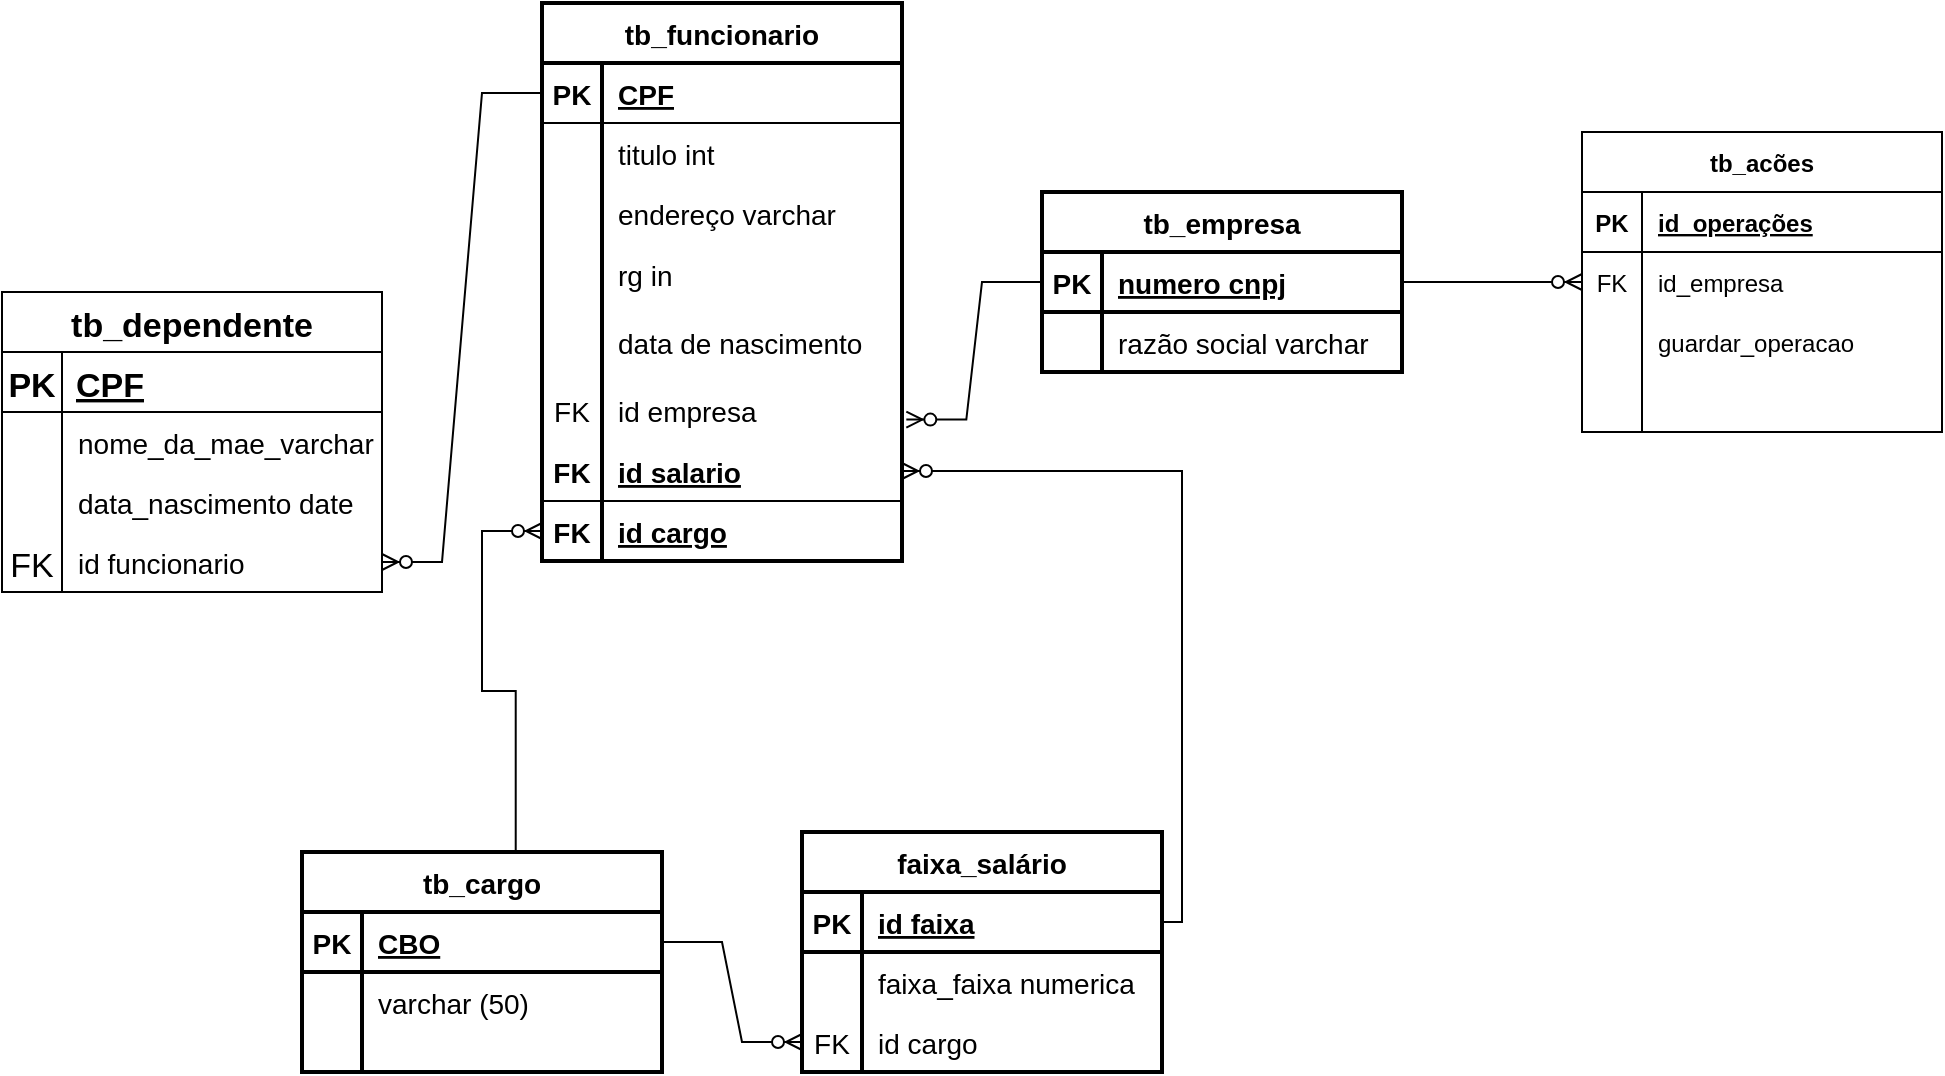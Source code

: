 <mxfile version="20.8.10" type="device" pages="2"><diagram id="y954PNmkdbIoWntmqCKB" name="diagrama logico3"><mxGraphModel dx="1498" dy="1448" grid="1" gridSize="10" guides="1" tooltips="1" connect="1" arrows="1" fold="1" page="0" pageScale="1" pageWidth="583" pageHeight="827" math="0" shadow="0"><root><mxCell id="0"/><mxCell id="1" parent="0"/><mxCell id="On_tKicle9-NyrnV9vWu-14" value="tb_funcionario" style="shape=table;startSize=30;container=1;collapsible=1;childLayout=tableLayout;fixedRows=1;rowLines=0;fontStyle=1;align=center;resizeLast=1;rounded=0;shadow=0;sketch=0;fontSize=14;fillColor=default;gradientColor=none;strokeColor=default;strokeWidth=2;" parent="1" vertex="1"><mxGeometry x="10" y="-494.5" width="180" height="279" as="geometry"/></mxCell><mxCell id="On_tKicle9-NyrnV9vWu-15" value="" style="shape=tableRow;horizontal=0;startSize=0;swimlaneHead=0;swimlaneBody=0;fillColor=none;collapsible=0;dropTarget=0;points=[[0,0.5],[1,0.5]];portConstraint=eastwest;top=0;left=0;right=0;bottom=1;rounded=0;shadow=0;sketch=0;fontSize=14;" parent="On_tKicle9-NyrnV9vWu-14" vertex="1"><mxGeometry y="30" width="180" height="30" as="geometry"/></mxCell><mxCell id="On_tKicle9-NyrnV9vWu-16" value="PK" style="shape=partialRectangle;connectable=0;fillColor=none;top=0;left=0;bottom=0;right=0;fontStyle=1;overflow=hidden;rounded=0;shadow=0;sketch=0;fontSize=14;" parent="On_tKicle9-NyrnV9vWu-15" vertex="1"><mxGeometry width="30" height="30" as="geometry"><mxRectangle width="30" height="30" as="alternateBounds"/></mxGeometry></mxCell><mxCell id="On_tKicle9-NyrnV9vWu-17" value="CPF" style="shape=partialRectangle;connectable=0;fillColor=none;top=0;left=0;bottom=0;right=0;align=left;spacingLeft=6;fontStyle=5;overflow=hidden;rounded=0;shadow=0;sketch=0;fontSize=14;" parent="On_tKicle9-NyrnV9vWu-15" vertex="1"><mxGeometry x="30" width="150" height="30" as="geometry"><mxRectangle width="150" height="30" as="alternateBounds"/></mxGeometry></mxCell><mxCell id="On_tKicle9-NyrnV9vWu-24" value="" style="shape=tableRow;horizontal=0;startSize=0;swimlaneHead=0;swimlaneBody=0;fillColor=none;collapsible=0;dropTarget=0;points=[[0,0.5],[1,0.5]];portConstraint=eastwest;top=0;left=0;right=0;bottom=0;rounded=0;shadow=0;sketch=0;fontSize=14;" parent="On_tKicle9-NyrnV9vWu-14" vertex="1"><mxGeometry y="60" width="180" height="30" as="geometry"/></mxCell><mxCell id="On_tKicle9-NyrnV9vWu-25" value="" style="shape=partialRectangle;connectable=0;fillColor=none;top=0;left=0;bottom=0;right=0;editable=1;overflow=hidden;rounded=0;shadow=0;sketch=0;fontSize=14;" parent="On_tKicle9-NyrnV9vWu-24" vertex="1"><mxGeometry width="30" height="30" as="geometry"><mxRectangle width="30" height="30" as="alternateBounds"/></mxGeometry></mxCell><mxCell id="On_tKicle9-NyrnV9vWu-26" value="titulo int" style="shape=partialRectangle;connectable=0;fillColor=none;top=0;left=0;bottom=0;right=0;align=left;spacingLeft=6;overflow=hidden;rounded=0;shadow=0;sketch=0;fontSize=14;" parent="On_tKicle9-NyrnV9vWu-24" vertex="1"><mxGeometry x="30" width="150" height="30" as="geometry"><mxRectangle width="150" height="30" as="alternateBounds"/></mxGeometry></mxCell><mxCell id="On_tKicle9-NyrnV9vWu-18" value="" style="shape=tableRow;horizontal=0;startSize=0;swimlaneHead=0;swimlaneBody=0;fillColor=none;collapsible=0;dropTarget=0;points=[[0,0.5],[1,0.5]];portConstraint=eastwest;top=0;left=0;right=0;bottom=0;rounded=0;shadow=0;sketch=0;fontSize=14;" parent="On_tKicle9-NyrnV9vWu-14" vertex="1"><mxGeometry y="90" width="180" height="30" as="geometry"/></mxCell><mxCell id="On_tKicle9-NyrnV9vWu-19" value="" style="shape=partialRectangle;connectable=0;fillColor=none;top=0;left=0;bottom=0;right=0;editable=1;overflow=hidden;rounded=0;shadow=0;sketch=0;fontSize=14;" parent="On_tKicle9-NyrnV9vWu-18" vertex="1"><mxGeometry width="30" height="30" as="geometry"><mxRectangle width="30" height="30" as="alternateBounds"/></mxGeometry></mxCell><mxCell id="On_tKicle9-NyrnV9vWu-20" value="endereço varchar" style="shape=partialRectangle;connectable=0;fillColor=none;top=0;left=0;bottom=0;right=0;align=left;spacingLeft=6;overflow=hidden;rounded=0;shadow=0;sketch=0;fontSize=14;" parent="On_tKicle9-NyrnV9vWu-18" vertex="1"><mxGeometry x="30" width="150" height="30" as="geometry"><mxRectangle width="150" height="30" as="alternateBounds"/></mxGeometry></mxCell><mxCell id="On_tKicle9-NyrnV9vWu-21" value="" style="shape=tableRow;horizontal=0;startSize=0;swimlaneHead=0;swimlaneBody=0;fillColor=none;collapsible=0;dropTarget=0;points=[[0,0.5],[1,0.5]];portConstraint=eastwest;top=0;left=0;right=0;bottom=0;rounded=0;shadow=0;sketch=0;fontSize=14;" parent="On_tKicle9-NyrnV9vWu-14" vertex="1"><mxGeometry y="120" width="180" height="99" as="geometry"/></mxCell><mxCell id="On_tKicle9-NyrnV9vWu-22" value="&#10;&#10;&#10;&#10;FK" style="shape=partialRectangle;connectable=0;fillColor=none;top=0;left=0;bottom=0;right=0;editable=1;overflow=hidden;rounded=0;shadow=0;sketch=0;fontSize=14;" parent="On_tKicle9-NyrnV9vWu-21" vertex="1"><mxGeometry width="30" height="99" as="geometry"><mxRectangle width="30" height="99" as="alternateBounds"/></mxGeometry></mxCell><mxCell id="On_tKicle9-NyrnV9vWu-23" value="rg in&#10;&#10;data de nascimento&#10;&#10;id empresa" style="shape=partialRectangle;connectable=0;fillColor=none;top=0;left=0;bottom=0;right=0;align=left;spacingLeft=6;overflow=hidden;rounded=0;shadow=0;sketch=0;fontSize=14;" parent="On_tKicle9-NyrnV9vWu-21" vertex="1"><mxGeometry x="30" width="150" height="99" as="geometry"><mxRectangle width="150" height="99" as="alternateBounds"/></mxGeometry></mxCell><mxCell id="dAlKaYeQa4AK6qU1drdd-82" value="" style="shape=tableRow;horizontal=0;startSize=0;swimlaneHead=0;swimlaneBody=0;fillColor=none;collapsible=0;dropTarget=0;points=[[0,0.5],[1,0.5]];portConstraint=eastwest;top=0;left=0;right=0;bottom=1;rounded=0;shadow=0;sketch=0;fontSize=14;" parent="On_tKicle9-NyrnV9vWu-14" vertex="1"><mxGeometry y="219" width="180" height="30" as="geometry"/></mxCell><mxCell id="dAlKaYeQa4AK6qU1drdd-83" value="FK" style="shape=partialRectangle;connectable=0;fillColor=none;top=0;left=0;bottom=0;right=0;fontStyle=1;overflow=hidden;rounded=0;shadow=0;sketch=0;fontSize=14;" parent="dAlKaYeQa4AK6qU1drdd-82" vertex="1"><mxGeometry width="30" height="30" as="geometry"><mxRectangle width="30" height="30" as="alternateBounds"/></mxGeometry></mxCell><mxCell id="dAlKaYeQa4AK6qU1drdd-84" value="id salario" style="shape=partialRectangle;connectable=0;fillColor=none;top=0;left=0;bottom=0;right=0;align=left;spacingLeft=6;fontStyle=5;overflow=hidden;rounded=0;shadow=0;sketch=0;fontSize=14;" parent="dAlKaYeQa4AK6qU1drdd-82" vertex="1"><mxGeometry x="30" width="150" height="30" as="geometry"><mxRectangle width="150" height="30" as="alternateBounds"/></mxGeometry></mxCell><mxCell id="dAlKaYeQa4AK6qU1drdd-89" value="" style="shape=tableRow;horizontal=0;startSize=0;swimlaneHead=0;swimlaneBody=0;fillColor=none;collapsible=0;dropTarget=0;points=[[0,0.5],[1,0.5]];portConstraint=eastwest;top=0;left=0;right=0;bottom=1;rounded=0;shadow=0;sketch=0;fontSize=14;" parent="On_tKicle9-NyrnV9vWu-14" vertex="1"><mxGeometry y="249" width="180" height="30" as="geometry"/></mxCell><mxCell id="dAlKaYeQa4AK6qU1drdd-90" value="FK" style="shape=partialRectangle;connectable=0;fillColor=none;top=0;left=0;bottom=0;right=0;fontStyle=1;overflow=hidden;rounded=0;shadow=0;sketch=0;fontSize=14;" parent="dAlKaYeQa4AK6qU1drdd-89" vertex="1"><mxGeometry width="30" height="30" as="geometry"><mxRectangle width="30" height="30" as="alternateBounds"/></mxGeometry></mxCell><mxCell id="dAlKaYeQa4AK6qU1drdd-91" value="id cargo" style="shape=partialRectangle;connectable=0;fillColor=none;top=0;left=0;bottom=0;right=0;align=left;spacingLeft=6;fontStyle=5;overflow=hidden;rounded=0;shadow=0;sketch=0;fontSize=14;" parent="dAlKaYeQa4AK6qU1drdd-89" vertex="1"><mxGeometry x="30" width="150" height="30" as="geometry"><mxRectangle width="150" height="30" as="alternateBounds"/></mxGeometry></mxCell><mxCell id="On_tKicle9-NyrnV9vWu-1" value="tb_dependente" style="shape=table;startSize=30;container=1;collapsible=1;childLayout=tableLayout;fixedRows=1;rowLines=0;fontStyle=1;align=center;resizeLast=1;fontSize=17;verticalAlign=middle;spacing=1;" parent="1" vertex="1"><mxGeometry x="-260" y="-350" width="190" height="150" as="geometry"/></mxCell><mxCell id="On_tKicle9-NyrnV9vWu-2" value="" style="shape=tableRow;horizontal=0;startSize=0;swimlaneHead=0;swimlaneBody=0;fillColor=none;collapsible=0;dropTarget=0;points=[[0,0.5],[1,0.5]];portConstraint=eastwest;top=0;left=0;right=0;bottom=1;fontSize=17;" parent="On_tKicle9-NyrnV9vWu-1" vertex="1"><mxGeometry y="30" width="190" height="30" as="geometry"/></mxCell><mxCell id="On_tKicle9-NyrnV9vWu-3" value="PK" style="shape=partialRectangle;connectable=0;fillColor=none;top=0;left=0;bottom=0;right=0;fontStyle=1;overflow=hidden;fontSize=17;" parent="On_tKicle9-NyrnV9vWu-2" vertex="1"><mxGeometry width="30" height="30" as="geometry"><mxRectangle width="30" height="30" as="alternateBounds"/></mxGeometry></mxCell><mxCell id="On_tKicle9-NyrnV9vWu-4" value="CPF" style="shape=partialRectangle;connectable=0;fillColor=none;top=0;left=0;bottom=0;right=0;align=left;spacingLeft=6;fontStyle=5;overflow=hidden;fontSize=17;fontColor=default;spacing=1;" parent="On_tKicle9-NyrnV9vWu-2" vertex="1"><mxGeometry x="30" width="160" height="30" as="geometry"><mxRectangle width="160" height="30" as="alternateBounds"/></mxGeometry></mxCell><mxCell id="On_tKicle9-NyrnV9vWu-5" value="" style="shape=tableRow;horizontal=0;startSize=0;swimlaneHead=0;swimlaneBody=0;fillColor=none;collapsible=0;dropTarget=0;points=[[0,0.5],[1,0.5]];portConstraint=eastwest;top=0;left=0;right=0;bottom=0;fontSize=17;" parent="On_tKicle9-NyrnV9vWu-1" vertex="1"><mxGeometry y="60" width="190" height="30" as="geometry"/></mxCell><mxCell id="On_tKicle9-NyrnV9vWu-6" value="" style="shape=partialRectangle;connectable=0;fillColor=none;top=0;left=0;bottom=0;right=0;editable=1;overflow=hidden;fontSize=17;" parent="On_tKicle9-NyrnV9vWu-5" vertex="1"><mxGeometry width="30" height="30" as="geometry"><mxRectangle width="30" height="30" as="alternateBounds"/></mxGeometry></mxCell><mxCell id="On_tKicle9-NyrnV9vWu-7" value="nome_da_mae_varchar" style="shape=partialRectangle;connectable=0;fillColor=none;top=0;left=0;bottom=0;right=0;align=left;spacingLeft=6;overflow=hidden;fontSize=14;" parent="On_tKicle9-NyrnV9vWu-5" vertex="1"><mxGeometry x="30" width="160" height="30" as="geometry"><mxRectangle width="160" height="30" as="alternateBounds"/></mxGeometry></mxCell><mxCell id="On_tKicle9-NyrnV9vWu-8" value="" style="shape=tableRow;horizontal=0;startSize=0;swimlaneHead=0;swimlaneBody=0;fillColor=none;collapsible=0;dropTarget=0;points=[[0,0.5],[1,0.5]];portConstraint=eastwest;top=0;left=0;right=0;bottom=0;fontSize=17;" parent="On_tKicle9-NyrnV9vWu-1" vertex="1"><mxGeometry y="90" width="190" height="30" as="geometry"/></mxCell><mxCell id="On_tKicle9-NyrnV9vWu-9" value="" style="shape=partialRectangle;connectable=0;fillColor=none;top=0;left=0;bottom=0;right=0;editable=1;overflow=hidden;fontSize=17;" parent="On_tKicle9-NyrnV9vWu-8" vertex="1"><mxGeometry width="30" height="30" as="geometry"><mxRectangle width="30" height="30" as="alternateBounds"/></mxGeometry></mxCell><mxCell id="On_tKicle9-NyrnV9vWu-10" value="data_nascimento date" style="shape=partialRectangle;connectable=0;fillColor=none;top=0;left=0;bottom=0;right=0;align=left;spacingLeft=6;overflow=hidden;fontSize=14;" parent="On_tKicle9-NyrnV9vWu-8" vertex="1"><mxGeometry x="30" width="160" height="30" as="geometry"><mxRectangle width="160" height="30" as="alternateBounds"/></mxGeometry></mxCell><mxCell id="On_tKicle9-NyrnV9vWu-11" value="" style="shape=tableRow;horizontal=0;startSize=0;swimlaneHead=0;swimlaneBody=0;fillColor=none;collapsible=0;dropTarget=0;points=[[0,0.5],[1,0.5]];portConstraint=eastwest;top=0;left=0;right=0;bottom=0;fontSize=17;" parent="On_tKicle9-NyrnV9vWu-1" vertex="1"><mxGeometry y="120" width="190" height="30" as="geometry"/></mxCell><mxCell id="On_tKicle9-NyrnV9vWu-12" value="FK" style="shape=partialRectangle;connectable=0;fillColor=none;top=0;left=0;bottom=0;right=0;editable=1;overflow=hidden;fontSize=17;" parent="On_tKicle9-NyrnV9vWu-11" vertex="1"><mxGeometry width="30" height="30" as="geometry"><mxRectangle width="30" height="30" as="alternateBounds"/></mxGeometry></mxCell><mxCell id="On_tKicle9-NyrnV9vWu-13" value="id funcionario" style="shape=partialRectangle;connectable=0;fillColor=none;top=0;left=0;bottom=0;right=0;align=left;spacingLeft=6;overflow=hidden;fontSize=14;" parent="On_tKicle9-NyrnV9vWu-11" vertex="1"><mxGeometry x="30" width="160" height="30" as="geometry"><mxRectangle width="160" height="30" as="alternateBounds"/></mxGeometry></mxCell><mxCell id="On_tKicle9-NyrnV9vWu-40" value="tb_empresa" style="shape=table;startSize=30;container=1;collapsible=1;childLayout=tableLayout;fixedRows=1;rowLines=0;fontStyle=1;align=center;resizeLast=1;rounded=0;shadow=0;sketch=0;strokeColor=default;strokeWidth=2;fontFamily=Helvetica;fontSize=14;fontColor=default;fillColor=default;gradientColor=none;" parent="1" vertex="1"><mxGeometry x="260" y="-400" width="180" height="90" as="geometry"/></mxCell><mxCell id="On_tKicle9-NyrnV9vWu-41" value="" style="shape=tableRow;horizontal=0;startSize=0;swimlaneHead=0;swimlaneBody=0;fillColor=none;collapsible=0;dropTarget=0;points=[[0,0.5],[1,0.5]];portConstraint=eastwest;top=0;left=0;right=0;bottom=1;rounded=0;shadow=0;sketch=0;strokeColor=default;strokeWidth=2;fontFamily=Helvetica;fontSize=14;fontColor=default;" parent="On_tKicle9-NyrnV9vWu-40" vertex="1"><mxGeometry y="30" width="180" height="30" as="geometry"/></mxCell><mxCell id="On_tKicle9-NyrnV9vWu-42" value="PK" style="shape=partialRectangle;connectable=0;fillColor=none;top=0;left=0;bottom=0;right=0;fontStyle=1;overflow=hidden;rounded=0;shadow=0;sketch=0;strokeColor=default;strokeWidth=2;fontFamily=Helvetica;fontSize=14;fontColor=default;startSize=30;" parent="On_tKicle9-NyrnV9vWu-41" vertex="1"><mxGeometry width="30" height="30" as="geometry"><mxRectangle width="30" height="30" as="alternateBounds"/></mxGeometry></mxCell><mxCell id="On_tKicle9-NyrnV9vWu-43" value="numero cnpj" style="shape=partialRectangle;connectable=0;fillColor=none;top=0;left=0;bottom=0;right=0;align=left;spacingLeft=6;fontStyle=5;overflow=hidden;rounded=0;shadow=0;sketch=0;strokeColor=default;strokeWidth=2;fontFamily=Helvetica;fontSize=14;fontColor=default;startSize=30;" parent="On_tKicle9-NyrnV9vWu-41" vertex="1"><mxGeometry x="30" width="150" height="30" as="geometry"><mxRectangle width="150" height="30" as="alternateBounds"/></mxGeometry></mxCell><mxCell id="On_tKicle9-NyrnV9vWu-44" value="" style="shape=tableRow;horizontal=0;startSize=0;swimlaneHead=0;swimlaneBody=0;fillColor=none;collapsible=0;dropTarget=0;points=[[0,0.5],[1,0.5]];portConstraint=eastwest;top=0;left=0;right=0;bottom=0;rounded=0;shadow=0;sketch=0;strokeColor=default;strokeWidth=2;fontFamily=Helvetica;fontSize=14;fontColor=default;" parent="On_tKicle9-NyrnV9vWu-40" vertex="1"><mxGeometry y="60" width="180" height="30" as="geometry"/></mxCell><mxCell id="On_tKicle9-NyrnV9vWu-45" value="" style="shape=partialRectangle;connectable=0;fillColor=none;top=0;left=0;bottom=0;right=0;editable=1;overflow=hidden;rounded=0;shadow=0;sketch=0;strokeColor=default;strokeWidth=2;fontFamily=Helvetica;fontSize=14;fontColor=default;startSize=30;" parent="On_tKicle9-NyrnV9vWu-44" vertex="1"><mxGeometry width="30" height="30" as="geometry"><mxRectangle width="30" height="30" as="alternateBounds"/></mxGeometry></mxCell><mxCell id="On_tKicle9-NyrnV9vWu-46" value="razão social varchar" style="shape=partialRectangle;connectable=0;fillColor=none;top=0;left=0;bottom=0;right=0;align=left;spacingLeft=6;overflow=hidden;rounded=0;shadow=0;sketch=0;strokeColor=default;strokeWidth=2;fontFamily=Helvetica;fontSize=14;fontColor=default;startSize=30;" parent="On_tKicle9-NyrnV9vWu-44" vertex="1"><mxGeometry x="30" width="150" height="30" as="geometry"><mxRectangle width="150" height="30" as="alternateBounds"/></mxGeometry></mxCell><mxCell id="On_tKicle9-NyrnV9vWu-53" value="faixa_salário" style="shape=table;startSize=30;container=1;collapsible=1;childLayout=tableLayout;fixedRows=1;rowLines=0;fontStyle=1;align=center;resizeLast=1;rounded=0;shadow=0;sketch=0;strokeColor=default;strokeWidth=2;fontFamily=Helvetica;fontSize=14;fontColor=default;fillColor=default;gradientColor=none;" parent="1" vertex="1"><mxGeometry x="140" y="-80" width="180" height="120" as="geometry"/></mxCell><mxCell id="On_tKicle9-NyrnV9vWu-54" value="" style="shape=tableRow;horizontal=0;startSize=0;swimlaneHead=0;swimlaneBody=0;fillColor=none;collapsible=0;dropTarget=0;points=[[0,0.5],[1,0.5]];portConstraint=eastwest;top=0;left=0;right=0;bottom=1;rounded=0;shadow=0;sketch=0;strokeColor=default;strokeWidth=2;fontFamily=Helvetica;fontSize=14;fontColor=default;" parent="On_tKicle9-NyrnV9vWu-53" vertex="1"><mxGeometry y="30" width="180" height="30" as="geometry"/></mxCell><mxCell id="On_tKicle9-NyrnV9vWu-55" value="PK" style="shape=partialRectangle;connectable=0;fillColor=none;top=0;left=0;bottom=0;right=0;fontStyle=1;overflow=hidden;rounded=0;shadow=0;sketch=0;strokeColor=default;strokeWidth=2;fontFamily=Helvetica;fontSize=14;fontColor=default;startSize=30;" parent="On_tKicle9-NyrnV9vWu-54" vertex="1"><mxGeometry width="30" height="30" as="geometry"><mxRectangle width="30" height="30" as="alternateBounds"/></mxGeometry></mxCell><mxCell id="On_tKicle9-NyrnV9vWu-56" value="id faixa" style="shape=partialRectangle;connectable=0;fillColor=none;top=0;left=0;bottom=0;right=0;align=left;spacingLeft=6;fontStyle=5;overflow=hidden;rounded=0;shadow=0;sketch=0;strokeColor=default;strokeWidth=2;fontFamily=Helvetica;fontSize=14;fontColor=default;startSize=30;" parent="On_tKicle9-NyrnV9vWu-54" vertex="1"><mxGeometry x="30" width="150" height="30" as="geometry"><mxRectangle width="150" height="30" as="alternateBounds"/></mxGeometry></mxCell><mxCell id="On_tKicle9-NyrnV9vWu-57" value="" style="shape=tableRow;horizontal=0;startSize=0;swimlaneHead=0;swimlaneBody=0;fillColor=none;collapsible=0;dropTarget=0;points=[[0,0.5],[1,0.5]];portConstraint=eastwest;top=0;left=0;right=0;bottom=0;rounded=0;shadow=0;sketch=0;strokeColor=default;strokeWidth=2;fontFamily=Helvetica;fontSize=14;fontColor=default;" parent="On_tKicle9-NyrnV9vWu-53" vertex="1"><mxGeometry y="60" width="180" height="30" as="geometry"/></mxCell><mxCell id="On_tKicle9-NyrnV9vWu-58" value="" style="shape=partialRectangle;connectable=0;fillColor=none;top=0;left=0;bottom=0;right=0;editable=1;overflow=hidden;rounded=0;shadow=0;sketch=0;strokeColor=default;strokeWidth=2;fontFamily=Helvetica;fontSize=14;fontColor=default;startSize=30;" parent="On_tKicle9-NyrnV9vWu-57" vertex="1"><mxGeometry width="30" height="30" as="geometry"><mxRectangle width="30" height="30" as="alternateBounds"/></mxGeometry></mxCell><mxCell id="On_tKicle9-NyrnV9vWu-59" value="faixa_faixa numerica" style="shape=partialRectangle;connectable=0;fillColor=none;top=0;left=0;bottom=0;right=0;align=left;spacingLeft=6;overflow=hidden;rounded=0;shadow=0;sketch=0;strokeColor=default;strokeWidth=2;fontFamily=Helvetica;fontSize=14;fontColor=default;startSize=30;" parent="On_tKicle9-NyrnV9vWu-57" vertex="1"><mxGeometry x="30" width="150" height="30" as="geometry"><mxRectangle width="150" height="30" as="alternateBounds"/></mxGeometry></mxCell><mxCell id="On_tKicle9-NyrnV9vWu-63" value="" style="shape=tableRow;horizontal=0;startSize=0;swimlaneHead=0;swimlaneBody=0;fillColor=none;collapsible=0;dropTarget=0;points=[[0,0.5],[1,0.5]];portConstraint=eastwest;top=0;left=0;right=0;bottom=0;rounded=0;shadow=0;sketch=0;strokeColor=default;strokeWidth=2;fontFamily=Helvetica;fontSize=14;fontColor=default;" parent="On_tKicle9-NyrnV9vWu-53" vertex="1"><mxGeometry y="90" width="180" height="30" as="geometry"/></mxCell><mxCell id="On_tKicle9-NyrnV9vWu-64" value="FK" style="shape=partialRectangle;connectable=0;fillColor=none;top=0;left=0;bottom=0;right=0;editable=1;overflow=hidden;rounded=0;shadow=0;sketch=0;strokeColor=default;strokeWidth=2;fontFamily=Helvetica;fontSize=14;fontColor=default;startSize=30;" parent="On_tKicle9-NyrnV9vWu-63" vertex="1"><mxGeometry width="30" height="30" as="geometry"><mxRectangle width="30" height="30" as="alternateBounds"/></mxGeometry></mxCell><mxCell id="On_tKicle9-NyrnV9vWu-65" value="id cargo" style="shape=partialRectangle;connectable=0;fillColor=none;top=0;left=0;bottom=0;right=0;align=left;spacingLeft=6;overflow=hidden;rounded=0;shadow=0;sketch=0;strokeColor=default;strokeWidth=2;fontFamily=Helvetica;fontSize=14;fontColor=default;startSize=30;" parent="On_tKicle9-NyrnV9vWu-63" vertex="1"><mxGeometry x="30" width="150" height="30" as="geometry"><mxRectangle width="150" height="30" as="alternateBounds"/></mxGeometry></mxCell><mxCell id="On_tKicle9-NyrnV9vWu-70" value="tb_cargo" style="shape=table;startSize=30;container=1;collapsible=1;childLayout=tableLayout;fixedRows=1;rowLines=0;fontStyle=1;align=center;resizeLast=1;rounded=0;shadow=0;sketch=0;strokeColor=default;strokeWidth=2;fontFamily=Helvetica;fontSize=14;fontColor=default;fillColor=default;gradientColor=none;" parent="1" vertex="1"><mxGeometry x="-110" y="-70" width="180" height="110" as="geometry"/></mxCell><mxCell id="On_tKicle9-NyrnV9vWu-71" value="" style="shape=tableRow;horizontal=0;startSize=0;swimlaneHead=0;swimlaneBody=0;fillColor=none;collapsible=0;dropTarget=0;points=[[0,0.5],[1,0.5]];portConstraint=eastwest;top=0;left=0;right=0;bottom=1;rounded=0;shadow=0;sketch=0;strokeColor=default;strokeWidth=2;fontFamily=Helvetica;fontSize=14;fontColor=default;" parent="On_tKicle9-NyrnV9vWu-70" vertex="1"><mxGeometry y="30" width="180" height="30" as="geometry"/></mxCell><mxCell id="On_tKicle9-NyrnV9vWu-72" value="PK" style="shape=partialRectangle;connectable=0;fillColor=none;top=0;left=0;bottom=0;right=0;fontStyle=1;overflow=hidden;rounded=0;shadow=0;sketch=0;strokeColor=default;strokeWidth=2;fontFamily=Helvetica;fontSize=14;fontColor=default;startSize=30;" parent="On_tKicle9-NyrnV9vWu-71" vertex="1"><mxGeometry width="30" height="30" as="geometry"><mxRectangle width="30" height="30" as="alternateBounds"/></mxGeometry></mxCell><mxCell id="On_tKicle9-NyrnV9vWu-73" value="CBO" style="shape=partialRectangle;connectable=0;fillColor=none;top=0;left=0;bottom=0;right=0;align=left;spacingLeft=6;fontStyle=5;overflow=hidden;rounded=0;shadow=0;sketch=0;strokeColor=default;strokeWidth=2;fontFamily=Helvetica;fontSize=14;fontColor=default;startSize=30;" parent="On_tKicle9-NyrnV9vWu-71" vertex="1"><mxGeometry x="30" width="150" height="30" as="geometry"><mxRectangle width="150" height="30" as="alternateBounds"/></mxGeometry></mxCell><mxCell id="On_tKicle9-NyrnV9vWu-74" value="" style="shape=tableRow;horizontal=0;startSize=0;swimlaneHead=0;swimlaneBody=0;fillColor=none;collapsible=0;dropTarget=0;points=[[0,0.5],[1,0.5]];portConstraint=eastwest;top=0;left=0;right=0;bottom=0;rounded=0;shadow=0;sketch=0;strokeColor=default;strokeWidth=2;fontFamily=Helvetica;fontSize=14;fontColor=default;" parent="On_tKicle9-NyrnV9vWu-70" vertex="1"><mxGeometry y="60" width="180" height="30" as="geometry"/></mxCell><mxCell id="On_tKicle9-NyrnV9vWu-75" value="" style="shape=partialRectangle;connectable=0;fillColor=none;top=0;left=0;bottom=0;right=0;editable=1;overflow=hidden;rounded=0;shadow=0;sketch=0;strokeColor=default;strokeWidth=2;fontFamily=Helvetica;fontSize=14;fontColor=default;startSize=30;" parent="On_tKicle9-NyrnV9vWu-74" vertex="1"><mxGeometry width="30" height="30" as="geometry"><mxRectangle width="30" height="30" as="alternateBounds"/></mxGeometry></mxCell><mxCell id="On_tKicle9-NyrnV9vWu-76" value="varchar (50)" style="shape=partialRectangle;connectable=0;fillColor=none;top=0;left=0;bottom=0;right=0;align=left;spacingLeft=6;overflow=hidden;rounded=0;shadow=0;sketch=0;strokeColor=default;strokeWidth=2;fontFamily=Helvetica;fontSize=14;fontColor=default;startSize=30;" parent="On_tKicle9-NyrnV9vWu-74" vertex="1"><mxGeometry x="30" width="150" height="30" as="geometry"><mxRectangle width="150" height="30" as="alternateBounds"/></mxGeometry></mxCell><mxCell id="On_tKicle9-NyrnV9vWu-80" value="" style="shape=tableRow;horizontal=0;startSize=0;swimlaneHead=0;swimlaneBody=0;fillColor=none;collapsible=0;dropTarget=0;points=[[0,0.5],[1,0.5]];portConstraint=eastwest;top=0;left=0;right=0;bottom=0;rounded=0;shadow=0;sketch=0;strokeColor=default;strokeWidth=2;fontFamily=Helvetica;fontSize=14;fontColor=default;" parent="On_tKicle9-NyrnV9vWu-70" vertex="1"><mxGeometry y="90" width="180" height="20" as="geometry"/></mxCell><mxCell id="On_tKicle9-NyrnV9vWu-81" value="" style="shape=partialRectangle;connectable=0;fillColor=none;top=0;left=0;bottom=0;right=0;editable=1;overflow=hidden;rounded=0;shadow=0;sketch=0;strokeColor=default;strokeWidth=2;fontFamily=Helvetica;fontSize=14;fontColor=default;startSize=30;" parent="On_tKicle9-NyrnV9vWu-80" vertex="1"><mxGeometry width="30" height="20" as="geometry"><mxRectangle width="30" height="20" as="alternateBounds"/></mxGeometry></mxCell><mxCell id="On_tKicle9-NyrnV9vWu-82" value="" style="shape=partialRectangle;connectable=0;fillColor=none;top=0;left=0;bottom=0;right=0;align=left;spacingLeft=6;overflow=hidden;rounded=0;shadow=0;sketch=0;strokeColor=default;strokeWidth=2;fontFamily=Helvetica;fontSize=14;fontColor=default;startSize=30;" parent="On_tKicle9-NyrnV9vWu-80" vertex="1"><mxGeometry x="30" width="150" height="20" as="geometry"><mxRectangle width="150" height="20" as="alternateBounds"/></mxGeometry></mxCell><mxCell id="On_tKicle9-NyrnV9vWu-83" value="" style="edgeStyle=entityRelationEdgeStyle;fontSize=12;html=1;endArrow=ERzeroToMany;endFill=1;rounded=0;fontFamily=Helvetica;fontColor=default;startSize=30;exitX=0;exitY=0.5;exitDx=0;exitDy=0;" parent="1" source="On_tKicle9-NyrnV9vWu-15" target="On_tKicle9-NyrnV9vWu-11" edge="1"><mxGeometry width="100" height="100" relative="1" as="geometry"><mxPoint x="80" y="-265" as="sourcePoint"/><mxPoint y="-260" as="targetPoint"/></mxGeometry></mxCell><mxCell id="On_tKicle9-NyrnV9vWu-84" value="" style="edgeStyle=entityRelationEdgeStyle;fontSize=12;html=1;endArrow=ERzeroToMany;endFill=1;fontFamily=Helvetica;fontColor=default;startSize=30;strokeColor=default;rounded=0;jumpStyle=none;entryX=1.012;entryY=0.892;entryDx=0;entryDy=0;entryPerimeter=0;exitX=0;exitY=0.5;exitDx=0;exitDy=0;" parent="1" source="On_tKicle9-NyrnV9vWu-41" target="On_tKicle9-NyrnV9vWu-21" edge="1"><mxGeometry width="100" height="100" relative="1" as="geometry"><mxPoint x="390" y="-7" as="sourcePoint"/><mxPoint x="600" y="-10" as="targetPoint"/></mxGeometry></mxCell><mxCell id="On_tKicle9-NyrnV9vWu-95" value="" style="edgeStyle=entityRelationEdgeStyle;fontSize=12;html=1;endArrow=ERzeroToMany;endFill=1;rounded=0;strokeColor=default;fontFamily=Helvetica;fontColor=default;startSize=30;jumpStyle=none;entryX=0;entryY=0.5;entryDx=0;entryDy=0;exitX=1;exitY=0.5;exitDx=0;exitDy=0;" parent="1" source="On_tKicle9-NyrnV9vWu-71" target="On_tKicle9-NyrnV9vWu-63" edge="1"><mxGeometry width="100" height="100" relative="1" as="geometry"><mxPoint x="-10" y="30" as="sourcePoint"/><mxPoint x="120" y="30" as="targetPoint"/></mxGeometry></mxCell><mxCell id="dAlKaYeQa4AK6qU1drdd-87" value="" style="fontSize=12;html=1;endArrow=ERzeroToMany;endFill=1;rounded=0;exitX=1;exitY=0.5;exitDx=0;exitDy=0;edgeStyle=orthogonalEdgeStyle;entryX=1;entryY=0.5;entryDx=0;entryDy=0;" parent="1" source="On_tKicle9-NyrnV9vWu-54" target="dAlKaYeQa4AK6qU1drdd-82" edge="1"><mxGeometry width="100" height="100" relative="1" as="geometry"><mxPoint x="140" y="-80" as="sourcePoint"/><mxPoint x="231" y="-40" as="targetPoint"/></mxGeometry></mxCell><mxCell id="dAlKaYeQa4AK6qU1drdd-88" value="" style="edgeStyle=entityRelationEdgeStyle;fontSize=12;html=1;endArrow=ERzeroToMany;endFill=1;rounded=0;exitX=0.427;exitY=-0.005;exitDx=0;exitDy=0;exitPerimeter=0;entryX=0;entryY=0.5;entryDx=0;entryDy=0;" parent="1" source="On_tKicle9-NyrnV9vWu-70" target="dAlKaYeQa4AK6qU1drdd-89" edge="1"><mxGeometry width="100" height="100" relative="1" as="geometry"><mxPoint x="80" y="-100" as="sourcePoint"/><mxPoint x="180" y="-200" as="targetPoint"/></mxGeometry></mxCell><mxCell id="dAlKaYeQa4AK6qU1drdd-92" value="tb_acões" style="shape=table;startSize=30;container=1;collapsible=1;childLayout=tableLayout;fixedRows=1;rowLines=0;fontStyle=1;align=center;resizeLast=1;" parent="1" vertex="1"><mxGeometry x="530" y="-430" width="180" height="150" as="geometry"/></mxCell><mxCell id="dAlKaYeQa4AK6qU1drdd-93" value="" style="shape=tableRow;horizontal=0;startSize=0;swimlaneHead=0;swimlaneBody=0;fillColor=none;collapsible=0;dropTarget=0;points=[[0,0.5],[1,0.5]];portConstraint=eastwest;top=0;left=0;right=0;bottom=1;" parent="dAlKaYeQa4AK6qU1drdd-92" vertex="1"><mxGeometry y="30" width="180" height="30" as="geometry"/></mxCell><mxCell id="dAlKaYeQa4AK6qU1drdd-94" value="PK" style="shape=partialRectangle;connectable=0;fillColor=none;top=0;left=0;bottom=0;right=0;fontStyle=1;overflow=hidden;" parent="dAlKaYeQa4AK6qU1drdd-93" vertex="1"><mxGeometry width="30" height="30" as="geometry"><mxRectangle width="30" height="30" as="alternateBounds"/></mxGeometry></mxCell><mxCell id="dAlKaYeQa4AK6qU1drdd-95" value="id_operações" style="shape=partialRectangle;connectable=0;fillColor=none;top=0;left=0;bottom=0;right=0;align=left;spacingLeft=6;fontStyle=5;overflow=hidden;" parent="dAlKaYeQa4AK6qU1drdd-93" vertex="1"><mxGeometry x="30" width="150" height="30" as="geometry"><mxRectangle width="150" height="30" as="alternateBounds"/></mxGeometry></mxCell><mxCell id="dAlKaYeQa4AK6qU1drdd-96" value="" style="shape=tableRow;horizontal=0;startSize=0;swimlaneHead=0;swimlaneBody=0;fillColor=none;collapsible=0;dropTarget=0;points=[[0,0.5],[1,0.5]];portConstraint=eastwest;top=0;left=0;right=0;bottom=0;" parent="dAlKaYeQa4AK6qU1drdd-92" vertex="1"><mxGeometry y="60" width="180" height="30" as="geometry"/></mxCell><mxCell id="dAlKaYeQa4AK6qU1drdd-97" value="FK" style="shape=partialRectangle;connectable=0;fillColor=none;top=0;left=0;bottom=0;right=0;editable=1;overflow=hidden;" parent="dAlKaYeQa4AK6qU1drdd-96" vertex="1"><mxGeometry width="30" height="30" as="geometry"><mxRectangle width="30" height="30" as="alternateBounds"/></mxGeometry></mxCell><mxCell id="dAlKaYeQa4AK6qU1drdd-98" value="id_empresa" style="shape=partialRectangle;connectable=0;fillColor=none;top=0;left=0;bottom=0;right=0;align=left;spacingLeft=6;overflow=hidden;" parent="dAlKaYeQa4AK6qU1drdd-96" vertex="1"><mxGeometry x="30" width="150" height="30" as="geometry"><mxRectangle width="150" height="30" as="alternateBounds"/></mxGeometry></mxCell><mxCell id="dAlKaYeQa4AK6qU1drdd-99" value="" style="shape=tableRow;horizontal=0;startSize=0;swimlaneHead=0;swimlaneBody=0;fillColor=none;collapsible=0;dropTarget=0;points=[[0,0.5],[1,0.5]];portConstraint=eastwest;top=0;left=0;right=0;bottom=0;" parent="dAlKaYeQa4AK6qU1drdd-92" vertex="1"><mxGeometry y="90" width="180" height="30" as="geometry"/></mxCell><mxCell id="dAlKaYeQa4AK6qU1drdd-100" value="" style="shape=partialRectangle;connectable=0;fillColor=none;top=0;left=0;bottom=0;right=0;editable=1;overflow=hidden;" parent="dAlKaYeQa4AK6qU1drdd-99" vertex="1"><mxGeometry width="30" height="30" as="geometry"><mxRectangle width="30" height="30" as="alternateBounds"/></mxGeometry></mxCell><mxCell id="dAlKaYeQa4AK6qU1drdd-101" value="guardar_operacao" style="shape=partialRectangle;connectable=0;fillColor=none;top=0;left=0;bottom=0;right=0;align=left;spacingLeft=6;overflow=hidden;" parent="dAlKaYeQa4AK6qU1drdd-99" vertex="1"><mxGeometry x="30" width="150" height="30" as="geometry"><mxRectangle width="150" height="30" as="alternateBounds"/></mxGeometry></mxCell><mxCell id="dAlKaYeQa4AK6qU1drdd-102" value="" style="shape=tableRow;horizontal=0;startSize=0;swimlaneHead=0;swimlaneBody=0;fillColor=none;collapsible=0;dropTarget=0;points=[[0,0.5],[1,0.5]];portConstraint=eastwest;top=0;left=0;right=0;bottom=0;" parent="dAlKaYeQa4AK6qU1drdd-92" vertex="1"><mxGeometry y="120" width="180" height="30" as="geometry"/></mxCell><mxCell id="dAlKaYeQa4AK6qU1drdd-103" value="" style="shape=partialRectangle;connectable=0;fillColor=none;top=0;left=0;bottom=0;right=0;editable=1;overflow=hidden;" parent="dAlKaYeQa4AK6qU1drdd-102" vertex="1"><mxGeometry width="30" height="30" as="geometry"><mxRectangle width="30" height="30" as="alternateBounds"/></mxGeometry></mxCell><mxCell id="dAlKaYeQa4AK6qU1drdd-104" value="" style="shape=partialRectangle;connectable=0;fillColor=none;top=0;left=0;bottom=0;right=0;align=left;spacingLeft=6;overflow=hidden;" parent="dAlKaYeQa4AK6qU1drdd-102" vertex="1"><mxGeometry x="30" width="150" height="30" as="geometry"><mxRectangle width="150" height="30" as="alternateBounds"/></mxGeometry></mxCell><mxCell id="dAlKaYeQa4AK6qU1drdd-108" value="" style="edgeStyle=entityRelationEdgeStyle;fontSize=12;html=1;endArrow=ERzeroToMany;endFill=1;rounded=0;entryX=0;entryY=0.5;entryDx=0;entryDy=0;exitX=1;exitY=0.5;exitDx=0;exitDy=0;" parent="1" source="On_tKicle9-NyrnV9vWu-40" target="dAlKaYeQa4AK6qU1drdd-96" edge="1"><mxGeometry width="100" height="100" relative="1" as="geometry"><mxPoint x="650" y="30" as="sourcePoint"/><mxPoint x="750" y="-70" as="targetPoint"/></mxGeometry></mxCell></root></mxGraphModel></diagram><diagram id="g3E0pTHKjOMrgDEGvFVI" name="diagrama conceitual 3"><mxGraphModel dx="1098" dy="648" grid="1" gridSize="10" guides="1" tooltips="1" connect="1" arrows="1" fold="1" page="1" pageScale="1" pageWidth="827" pageHeight="1169" math="0" shadow="0"><root><mxCell id="0"/><mxCell id="1" parent="0"/><mxCell id="Wk6VPdL7nzW-dYwFnt_K-11" style="edgeStyle=orthogonalEdgeStyle;rounded=0;orthogonalLoop=1;jettySize=auto;html=1;exitX=0.5;exitY=1;exitDx=0;exitDy=0;fontSize=14;" edge="1" parent="1" source="WSd8-Pqw8e39UMwnMGT1-3"><mxGeometry relative="1" as="geometry"><mxPoint x="580" y="530" as="targetPoint"/></mxGeometry></mxCell><mxCell id="Wk6VPdL7nzW-dYwFnt_K-15" style="edgeStyle=orthogonalEdgeStyle;rounded=0;orthogonalLoop=1;jettySize=auto;html=1;exitX=1;exitY=0.5;exitDx=0;exitDy=0;fontSize=14;" edge="1" parent="1" source="WSd8-Pqw8e39UMwnMGT1-3"><mxGeometry relative="1" as="geometry"><mxPoint x="700" y="440" as="targetPoint"/></mxGeometry></mxCell><mxCell id="WSd8-Pqw8e39UMwnMGT1-3" value="&lt;font style=&quot;font-size: 14px;&quot;&gt;funcionarios&lt;/font&gt;" style="rounded=0;whiteSpace=wrap;html=1;" parent="1" vertex="1"><mxGeometry x="520" y="410" width="120" height="60" as="geometry"/></mxCell><mxCell id="Wk6VPdL7nzW-dYwFnt_K-10" value="" style="edgeStyle=orthogonalEdgeStyle;rounded=0;orthogonalLoop=1;jettySize=auto;html=1;fontSize=14;" edge="1" parent="1" source="WSd8-Pqw8e39UMwnMGT1-4"><mxGeometry relative="1" as="geometry"><mxPoint x="510" y="450" as="targetPoint"/></mxGeometry></mxCell><mxCell id="WSd8-Pqw8e39UMwnMGT1-4" value="&lt;span style=&quot;font-size: 14px;&quot;&gt;possui&lt;/span&gt;" style="html=1;whiteSpace=wrap;aspect=fixed;shape=isoRectangle;fontSize=16;" parent="1" vertex="1"><mxGeometry x="285.67" y="410" width="133.33" height="80" as="geometry"/></mxCell><mxCell id="WSd8-Pqw8e39UMwnMGT1-7" style="edgeStyle=orthogonalEdgeStyle;rounded=0;orthogonalLoop=1;jettySize=auto;html=1;entryX=0.495;entryY=0.063;entryDx=0;entryDy=0;entryPerimeter=0;fontSize=16;" parent="1" source="WSd8-Pqw8e39UMwnMGT1-8" target="WSd8-Pqw8e39UMwnMGT1-4" edge="1"><mxGeometry relative="1" as="geometry"/></mxCell><mxCell id="WSd8-Pqw8e39UMwnMGT1-8" value="" style="rounded=0;whiteSpace=wrap;html=1;" parent="1" vertex="1"><mxGeometry x="294.5" y="270" width="115.5" height="53.75" as="geometry"/></mxCell><mxCell id="Wk6VPdL7nzW-dYwFnt_K-1" style="edgeStyle=orthogonalEdgeStyle;rounded=0;orthogonalLoop=1;jettySize=auto;html=1;exitX=0;exitY=0.5;exitDx=0;exitDy=0;" edge="1" parent="1" source="WSd8-Pqw8e39UMwnMGT1-10" target="WSd8-Pqw8e39UMwnMGT1-13"><mxGeometry relative="1" as="geometry"/></mxCell><mxCell id="Wk6VPdL7nzW-dYwFnt_K-5" style="edgeStyle=orthogonalEdgeStyle;rounded=0;orthogonalLoop=1;jettySize=auto;html=1;exitX=1;exitY=1;exitDx=0;exitDy=0;fontSize=14;" edge="1" parent="1" source="WSd8-Pqw8e39UMwnMGT1-10"><mxGeometry relative="1" as="geometry"><mxPoint x="580" y="250" as="targetPoint"/></mxGeometry></mxCell><mxCell id="WSd8-Pqw8e39UMwnMGT1-10" value="" style="shape=ext;double=1;rounded=1;whiteSpace=wrap;html=1;fontSize=16;" parent="1" vertex="1"><mxGeometry x="460" y="84.5" width="120" height="50" as="geometry"/></mxCell><mxCell id="Wk6VPdL7nzW-dYwFnt_K-4" value="" style="edgeStyle=orthogonalEdgeStyle;rounded=0;orthogonalLoop=1;jettySize=auto;html=1;entryX=0.5;entryY=0;entryDx=0;entryDy=0;" edge="1" parent="1" source="WSd8-Pqw8e39UMwnMGT1-13" target="WSd8-Pqw8e39UMwnMGT1-8"><mxGeometry relative="1" as="geometry"><mxPoint x="352" y="260" as="targetPoint"/></mxGeometry></mxCell><mxCell id="WSd8-Pqw8e39UMwnMGT1-13" value="" style="html=1;whiteSpace=wrap;aspect=fixed;shape=isoRectangle;fontSize=16;" parent="1" vertex="1"><mxGeometry x="284" y="134.5" width="135" height="81" as="geometry"/></mxCell><mxCell id="WSd8-Pqw8e39UMwnMGT1-26" value="cargos" style="text;html=1;align=center;verticalAlign=middle;resizable=0;points=[];autosize=1;strokeColor=none;fillColor=none;" parent="1" vertex="1"><mxGeometry x="322.25" y="280" width="60" height="30" as="geometry"/></mxCell><mxCell id="WSd8-Pqw8e39UMwnMGT1-27" value="empresa" style="text;html=1;align=center;verticalAlign=middle;resizable=0;points=[];autosize=1;strokeColor=none;fillColor=none;" parent="1" vertex="1"><mxGeometry x="485" y="94.5" width="70" height="30" as="geometry"/></mxCell><mxCell id="WSd8-Pqw8e39UMwnMGT1-28" value="possui" style="text;html=1;align=center;verticalAlign=middle;resizable=0;points=[];autosize=1;strokeColor=none;fillColor=none;" parent="1" vertex="1"><mxGeometry x="321.5" y="160" width="60" height="30" as="geometry"/></mxCell><mxCell id="Wk6VPdL7nzW-dYwFnt_K-8" value="" style="edgeStyle=orthogonalEdgeStyle;rounded=0;orthogonalLoop=1;jettySize=auto;html=1;fontSize=14;" edge="1" parent="1" source="Wk6VPdL7nzW-dYwFnt_K-6"><mxGeometry relative="1" as="geometry"><mxPoint x="580" y="400" as="targetPoint"/></mxGeometry></mxCell><mxCell id="Wk6VPdL7nzW-dYwFnt_K-6" value="&lt;span style=&quot;font-size: 14px;&quot;&gt;possui&lt;/span&gt;" style="html=1;whiteSpace=wrap;aspect=fixed;shape=isoRectangle;fontSize=16;" vertex="1" parent="1"><mxGeometry x="510" y="255" width="140" height="84" as="geometry"/></mxCell><mxCell id="Wk6VPdL7nzW-dYwFnt_K-13" style="edgeStyle=orthogonalEdgeStyle;rounded=0;orthogonalLoop=1;jettySize=auto;html=1;exitX=1;exitY=0.5;exitDx=0;exitDy=0;fontSize=14;" edge="1" parent="1" source="Wk6VPdL7nzW-dYwFnt_K-12"><mxGeometry relative="1" as="geometry"><mxPoint x="700" y="585" as="targetPoint"/></mxGeometry></mxCell><mxCell id="Wk6VPdL7nzW-dYwFnt_K-12" value="possui" style="rhombus;whiteSpace=wrap;html=1;fontSize=14;" vertex="1" parent="1"><mxGeometry x="510" y="545" width="140" height="80" as="geometry"/></mxCell><mxCell id="Wk6VPdL7nzW-dYwFnt_K-14" value="salario" style="rounded=0;whiteSpace=wrap;html=1;fontSize=14;" vertex="1" parent="1"><mxGeometry x="710" y="565" width="120" height="40" as="geometry"/></mxCell><mxCell id="Wk6VPdL7nzW-dYwFnt_K-18" style="edgeStyle=orthogonalEdgeStyle;rounded=0;orthogonalLoop=1;jettySize=auto;html=1;exitX=1;exitY=0.5;exitDx=0;exitDy=0;fontSize=14;" edge="1" parent="1" source="Wk6VPdL7nzW-dYwFnt_K-16"><mxGeometry relative="1" as="geometry"><mxPoint x="900" y="440" as="targetPoint"/></mxGeometry></mxCell><mxCell id="Wk6VPdL7nzW-dYwFnt_K-16" value="possui" style="rhombus;whiteSpace=wrap;html=1;fontSize=14;" vertex="1" parent="1"><mxGeometry x="707" y="400" width="120" height="80" as="geometry"/></mxCell><mxCell id="Wk6VPdL7nzW-dYwFnt_K-19" value="dependentes" style="whiteSpace=wrap;html=1;fontSize=14;" vertex="1" parent="1"><mxGeometry x="910" y="410" width="120" height="60" as="geometry"/></mxCell><mxCell id="Wk6VPdL7nzW-dYwFnt_K-20" value="1:n" style="text;html=1;align=center;verticalAlign=middle;resizable=0;points=[];autosize=1;strokeColor=none;fillColor=none;fontSize=14;" vertex="1" parent="1"><mxGeometry x="595" y="350" width="40" height="30" as="geometry"/></mxCell><mxCell id="OlbOvOhcE1vGJi3WIsr4-2" value="1:n" style="text;html=1;align=center;verticalAlign=middle;resizable=0;points=[];autosize=1;strokeColor=none;fillColor=none;fontSize=14;" vertex="1" parent="1"><mxGeometry x="382" y="225" width="40" height="30" as="geometry"/></mxCell><mxCell id="OlbOvOhcE1vGJi3WIsr4-3" value="n:n" style="text;html=1;align=center;verticalAlign=middle;resizable=0;points=[];autosize=1;strokeColor=none;fillColor=none;fontSize=14;" vertex="1" parent="1"><mxGeometry x="430" y="425" width="40" height="30" as="geometry"/></mxCell><mxCell id="OlbOvOhcE1vGJi3WIsr4-4" value="n:n" style="text;html=1;align=center;verticalAlign=middle;resizable=0;points=[];autosize=1;strokeColor=none;fillColor=none;fontSize=14;" vertex="1" parent="1"><mxGeometry x="832" y="410" width="40" height="30" as="geometry"/></mxCell><mxCell id="OlbOvOhcE1vGJi3WIsr4-5" value="1:n" style="text;html=1;align=center;verticalAlign=middle;resizable=0;points=[];autosize=1;strokeColor=none;fillColor=none;fontSize=14;" vertex="1" parent="1"><mxGeometry x="660" y="545" width="40" height="30" as="geometry"/></mxCell></root></mxGraphModel></diagram></mxfile>